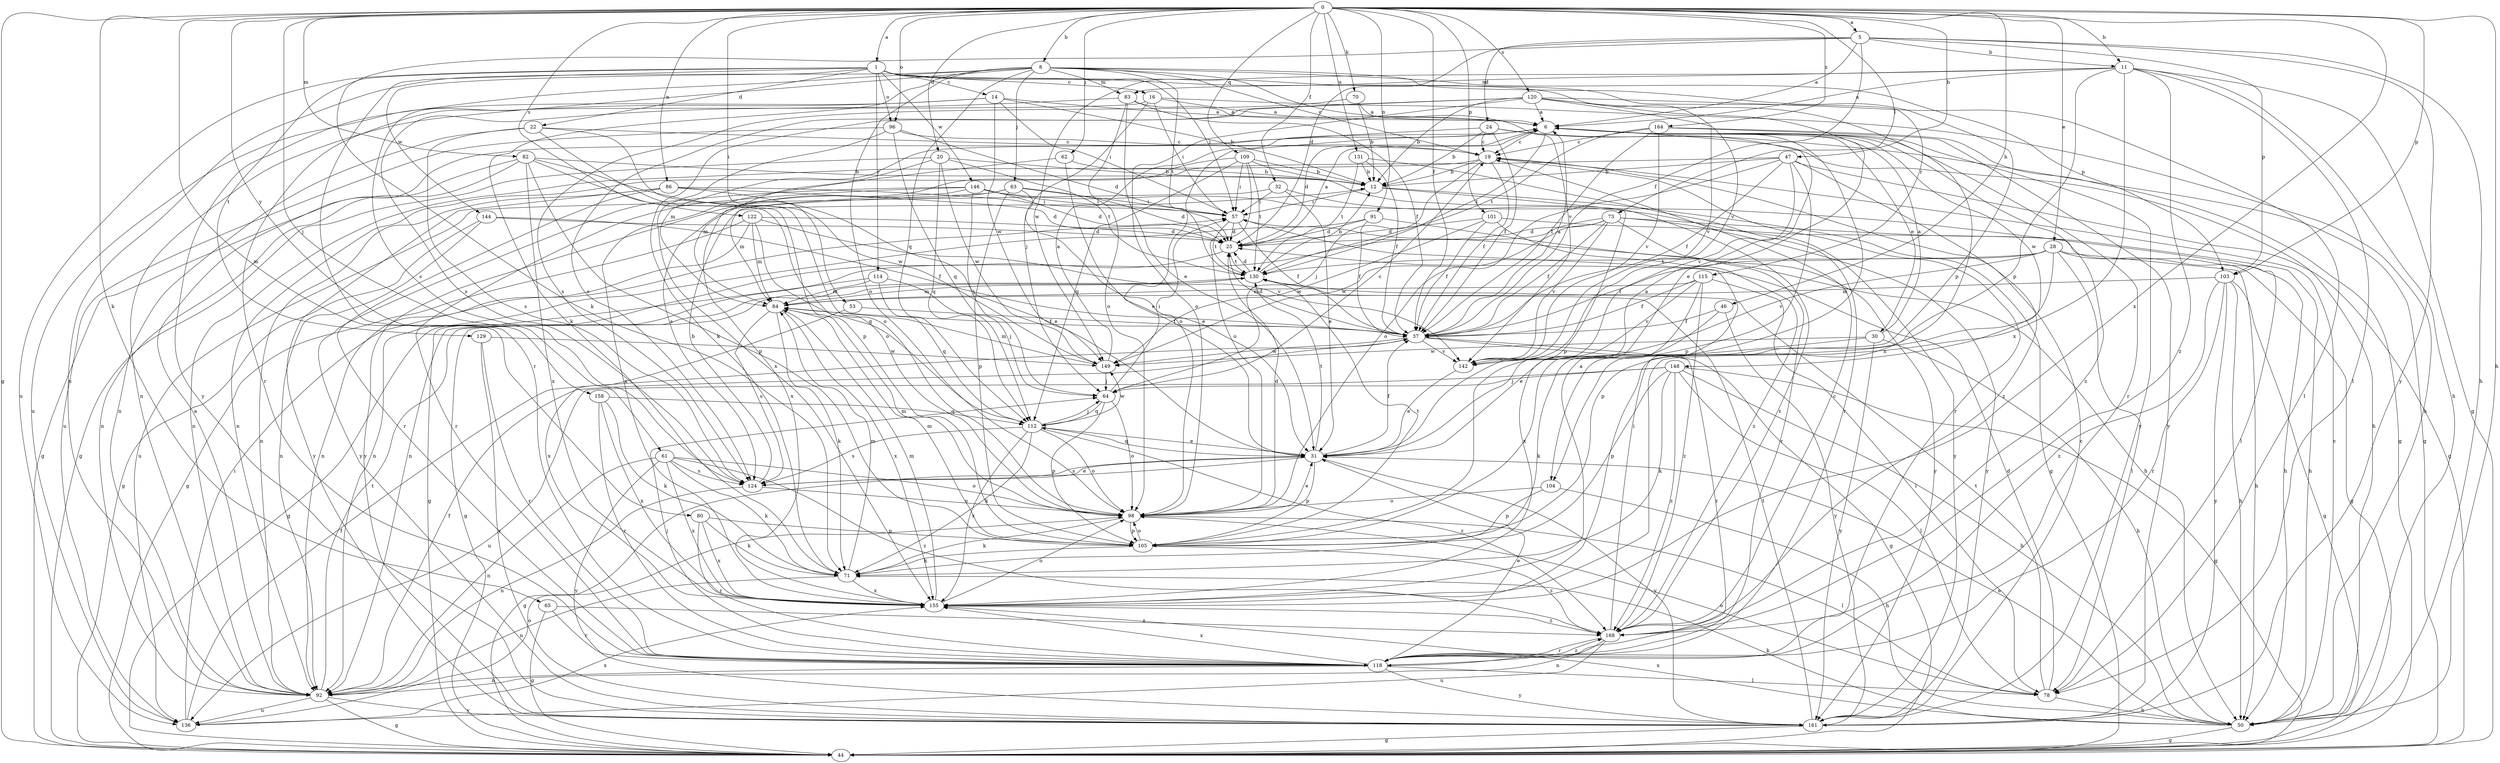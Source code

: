 strict digraph  {
0;
1;
5;
6;
8;
11;
12;
14;
16;
19;
20;
22;
24;
25;
28;
30;
31;
32;
37;
44;
46;
47;
50;
53;
57;
61;
62;
63;
64;
65;
70;
71;
73;
78;
80;
82;
83;
84;
86;
91;
92;
96;
98;
101;
103;
104;
105;
109;
112;
114;
115;
118;
120;
122;
124;
129;
130;
131;
136;
142;
144;
146;
148;
149;
155;
158;
161;
164;
168;
0 -> 1  [label=a];
0 -> 5  [label=a];
0 -> 8  [label=b];
0 -> 11  [label=b];
0 -> 20  [label=d];
0 -> 28  [label=e];
0 -> 32  [label=f];
0 -> 37  [label=f];
0 -> 44  [label=g];
0 -> 46  [label=h];
0 -> 47  [label=h];
0 -> 50  [label=h];
0 -> 53  [label=i];
0 -> 61  [label=j];
0 -> 62  [label=j];
0 -> 65  [label=k];
0 -> 70  [label=k];
0 -> 73  [label=l];
0 -> 80  [label=m];
0 -> 82  [label=m];
0 -> 86  [label=n];
0 -> 91  [label=n];
0 -> 96  [label=o];
0 -> 101  [label=p];
0 -> 103  [label=p];
0 -> 109  [label=q];
0 -> 120  [label=s];
0 -> 122  [label=s];
0 -> 131  [label=u];
0 -> 155  [label=x];
0 -> 158  [label=y];
0 -> 164  [label=z];
1 -> 14  [label=c];
1 -> 16  [label=c];
1 -> 22  [label=d];
1 -> 57  [label=i];
1 -> 96  [label=o];
1 -> 114  [label=r];
1 -> 115  [label=r];
1 -> 118  [label=r];
1 -> 129  [label=t];
1 -> 136  [label=u];
1 -> 142  [label=v];
1 -> 144  [label=w];
1 -> 146  [label=w];
5 -> 6  [label=a];
5 -> 11  [label=b];
5 -> 24  [label=d];
5 -> 25  [label=d];
5 -> 37  [label=f];
5 -> 50  [label=h];
5 -> 71  [label=k];
5 -> 103  [label=p];
5 -> 161  [label=y];
6 -> 19  [label=c];
6 -> 25  [label=d];
6 -> 30  [label=e];
6 -> 98  [label=o];
6 -> 118  [label=r];
6 -> 130  [label=t];
6 -> 148  [label=w];
6 -> 161  [label=y];
6 -> 168  [label=z];
8 -> 19  [label=c];
8 -> 63  [label=j];
8 -> 71  [label=k];
8 -> 83  [label=m];
8 -> 92  [label=n];
8 -> 98  [label=o];
8 -> 103  [label=p];
8 -> 104  [label=p];
8 -> 112  [label=q];
8 -> 124  [label=s];
8 -> 130  [label=t];
8 -> 142  [label=v];
8 -> 161  [label=y];
11 -> 6  [label=a];
11 -> 44  [label=g];
11 -> 50  [label=h];
11 -> 78  [label=l];
11 -> 83  [label=m];
11 -> 104  [label=p];
11 -> 149  [label=w];
11 -> 155  [label=x];
11 -> 168  [label=z];
12 -> 44  [label=g];
12 -> 57  [label=i];
12 -> 168  [label=z];
14 -> 6  [label=a];
14 -> 12  [label=b];
14 -> 57  [label=i];
14 -> 118  [label=r];
14 -> 136  [label=u];
14 -> 149  [label=w];
16 -> 6  [label=a];
16 -> 50  [label=h];
16 -> 57  [label=i];
16 -> 64  [label=j];
16 -> 92  [label=n];
19 -> 12  [label=b];
19 -> 37  [label=f];
19 -> 64  [label=j];
19 -> 92  [label=n];
19 -> 118  [label=r];
20 -> 12  [label=b];
20 -> 44  [label=g];
20 -> 84  [label=m];
20 -> 112  [label=q];
20 -> 130  [label=t];
20 -> 149  [label=w];
22 -> 19  [label=c];
22 -> 92  [label=n];
22 -> 98  [label=o];
22 -> 105  [label=p];
22 -> 124  [label=s];
24 -> 12  [label=b];
24 -> 19  [label=c];
24 -> 37  [label=f];
24 -> 44  [label=g];
24 -> 50  [label=h];
24 -> 84  [label=m];
25 -> 6  [label=a];
25 -> 44  [label=g];
25 -> 130  [label=t];
28 -> 37  [label=f];
28 -> 44  [label=g];
28 -> 50  [label=h];
28 -> 78  [label=l];
28 -> 105  [label=p];
28 -> 130  [label=t];
28 -> 142  [label=v];
30 -> 6  [label=a];
30 -> 50  [label=h];
30 -> 71  [label=k];
30 -> 149  [label=w];
30 -> 161  [label=y];
31 -> 6  [label=a];
31 -> 37  [label=f];
31 -> 44  [label=g];
31 -> 105  [label=p];
31 -> 112  [label=q];
31 -> 124  [label=s];
31 -> 130  [label=t];
31 -> 161  [label=y];
32 -> 31  [label=e];
32 -> 57  [label=i];
32 -> 136  [label=u];
32 -> 161  [label=y];
37 -> 6  [label=a];
37 -> 25  [label=d];
37 -> 44  [label=g];
37 -> 118  [label=r];
37 -> 142  [label=v];
37 -> 149  [label=w];
46 -> 31  [label=e];
46 -> 37  [label=f];
46 -> 161  [label=y];
47 -> 12  [label=b];
47 -> 37  [label=f];
47 -> 44  [label=g];
47 -> 92  [label=n];
47 -> 98  [label=o];
47 -> 105  [label=p];
47 -> 142  [label=v];
47 -> 168  [label=z];
50 -> 19  [label=c];
50 -> 31  [label=e];
50 -> 44  [label=g];
50 -> 71  [label=k];
50 -> 155  [label=x];
53 -> 37  [label=f];
53 -> 155  [label=x];
57 -> 25  [label=d];
57 -> 37  [label=f];
57 -> 50  [label=h];
57 -> 130  [label=t];
61 -> 71  [label=k];
61 -> 92  [label=n];
61 -> 98  [label=o];
61 -> 124  [label=s];
61 -> 155  [label=x];
61 -> 161  [label=y];
61 -> 168  [label=z];
62 -> 12  [label=b];
62 -> 31  [label=e];
62 -> 155  [label=x];
63 -> 25  [label=d];
63 -> 31  [label=e];
63 -> 57  [label=i];
63 -> 105  [label=p];
63 -> 155  [label=x];
63 -> 161  [label=y];
64 -> 19  [label=c];
64 -> 57  [label=i];
64 -> 98  [label=o];
64 -> 105  [label=p];
64 -> 112  [label=q];
65 -> 44  [label=g];
65 -> 118  [label=r];
65 -> 168  [label=z];
70 -> 6  [label=a];
70 -> 12  [label=b];
70 -> 124  [label=s];
71 -> 84  [label=m];
71 -> 92  [label=n];
71 -> 155  [label=x];
73 -> 25  [label=d];
73 -> 37  [label=f];
73 -> 50  [label=h];
73 -> 92  [label=n];
73 -> 118  [label=r];
73 -> 142  [label=v];
73 -> 149  [label=w];
73 -> 161  [label=y];
78 -> 25  [label=d];
78 -> 50  [label=h];
78 -> 98  [label=o];
78 -> 130  [label=t];
80 -> 71  [label=k];
80 -> 105  [label=p];
80 -> 118  [label=r];
80 -> 155  [label=x];
82 -> 12  [label=b];
82 -> 44  [label=g];
82 -> 92  [label=n];
82 -> 98  [label=o];
82 -> 105  [label=p];
82 -> 149  [label=w];
82 -> 155  [label=x];
83 -> 6  [label=a];
83 -> 31  [label=e];
83 -> 37  [label=f];
83 -> 98  [label=o];
83 -> 124  [label=s];
84 -> 37  [label=f];
84 -> 71  [label=k];
84 -> 124  [label=s];
84 -> 155  [label=x];
86 -> 25  [label=d];
86 -> 31  [label=e];
86 -> 57  [label=i];
86 -> 92  [label=n];
86 -> 118  [label=r];
86 -> 161  [label=y];
91 -> 25  [label=d];
91 -> 37  [label=f];
91 -> 92  [label=n];
91 -> 161  [label=y];
92 -> 6  [label=a];
92 -> 37  [label=f];
92 -> 44  [label=g];
92 -> 130  [label=t];
92 -> 136  [label=u];
92 -> 161  [label=y];
96 -> 19  [label=c];
96 -> 25  [label=d];
96 -> 112  [label=q];
96 -> 136  [label=u];
96 -> 155  [label=x];
98 -> 25  [label=d];
98 -> 31  [label=e];
98 -> 71  [label=k];
98 -> 78  [label=l];
98 -> 84  [label=m];
98 -> 105  [label=p];
101 -> 25  [label=d];
101 -> 37  [label=f];
101 -> 50  [label=h];
101 -> 149  [label=w];
101 -> 168  [label=z];
103 -> 44  [label=g];
103 -> 50  [label=h];
103 -> 84  [label=m];
103 -> 118  [label=r];
103 -> 161  [label=y];
103 -> 168  [label=z];
104 -> 50  [label=h];
104 -> 98  [label=o];
104 -> 105  [label=p];
105 -> 71  [label=k];
105 -> 84  [label=m];
105 -> 98  [label=o];
105 -> 130  [label=t];
105 -> 168  [label=z];
109 -> 12  [label=b];
109 -> 57  [label=i];
109 -> 98  [label=o];
109 -> 105  [label=p];
109 -> 112  [label=q];
109 -> 124  [label=s];
109 -> 130  [label=t];
112 -> 31  [label=e];
112 -> 64  [label=j];
112 -> 71  [label=k];
112 -> 98  [label=o];
112 -> 124  [label=s];
112 -> 149  [label=w];
112 -> 155  [label=x];
112 -> 168  [label=z];
114 -> 44  [label=g];
114 -> 64  [label=j];
114 -> 84  [label=m];
114 -> 112  [label=q];
115 -> 37  [label=f];
115 -> 78  [label=l];
115 -> 84  [label=m];
115 -> 142  [label=v];
115 -> 155  [label=x];
115 -> 168  [label=z];
118 -> 31  [label=e];
118 -> 64  [label=j];
118 -> 78  [label=l];
118 -> 92  [label=n];
118 -> 155  [label=x];
118 -> 161  [label=y];
118 -> 168  [label=z];
120 -> 6  [label=a];
120 -> 12  [label=b];
120 -> 31  [label=e];
120 -> 71  [label=k];
120 -> 78  [label=l];
120 -> 98  [label=o];
120 -> 124  [label=s];
120 -> 142  [label=v];
120 -> 155  [label=x];
122 -> 25  [label=d];
122 -> 44  [label=g];
122 -> 84  [label=m];
122 -> 92  [label=n];
122 -> 112  [label=q];
122 -> 142  [label=v];
124 -> 12  [label=b];
124 -> 31  [label=e];
124 -> 92  [label=n];
124 -> 98  [label=o];
129 -> 118  [label=r];
129 -> 149  [label=w];
129 -> 161  [label=y];
130 -> 12  [label=b];
130 -> 25  [label=d];
130 -> 44  [label=g];
130 -> 84  [label=m];
131 -> 12  [label=b];
131 -> 37  [label=f];
131 -> 118  [label=r];
131 -> 130  [label=t];
136 -> 37  [label=f];
136 -> 57  [label=i];
136 -> 98  [label=o];
136 -> 155  [label=x];
142 -> 31  [label=e];
144 -> 25  [label=d];
144 -> 37  [label=f];
144 -> 44  [label=g];
144 -> 92  [label=n];
146 -> 25  [label=d];
146 -> 57  [label=i];
146 -> 64  [label=j];
146 -> 78  [label=l];
146 -> 84  [label=m];
146 -> 118  [label=r];
146 -> 161  [label=y];
148 -> 44  [label=g];
148 -> 50  [label=h];
148 -> 64  [label=j];
148 -> 71  [label=k];
148 -> 78  [label=l];
148 -> 105  [label=p];
148 -> 136  [label=u];
148 -> 168  [label=z];
149 -> 6  [label=a];
149 -> 64  [label=j];
149 -> 84  [label=m];
155 -> 6  [label=a];
155 -> 84  [label=m];
155 -> 98  [label=o];
155 -> 168  [label=z];
158 -> 71  [label=k];
158 -> 112  [label=q];
158 -> 118  [label=r];
158 -> 155  [label=x];
161 -> 19  [label=c];
161 -> 44  [label=g];
161 -> 130  [label=t];
164 -> 19  [label=c];
164 -> 37  [label=f];
164 -> 44  [label=g];
164 -> 130  [label=t];
164 -> 142  [label=v];
164 -> 161  [label=y];
168 -> 19  [label=c];
168 -> 57  [label=i];
168 -> 92  [label=n];
168 -> 118  [label=r];
168 -> 136  [label=u];
}
